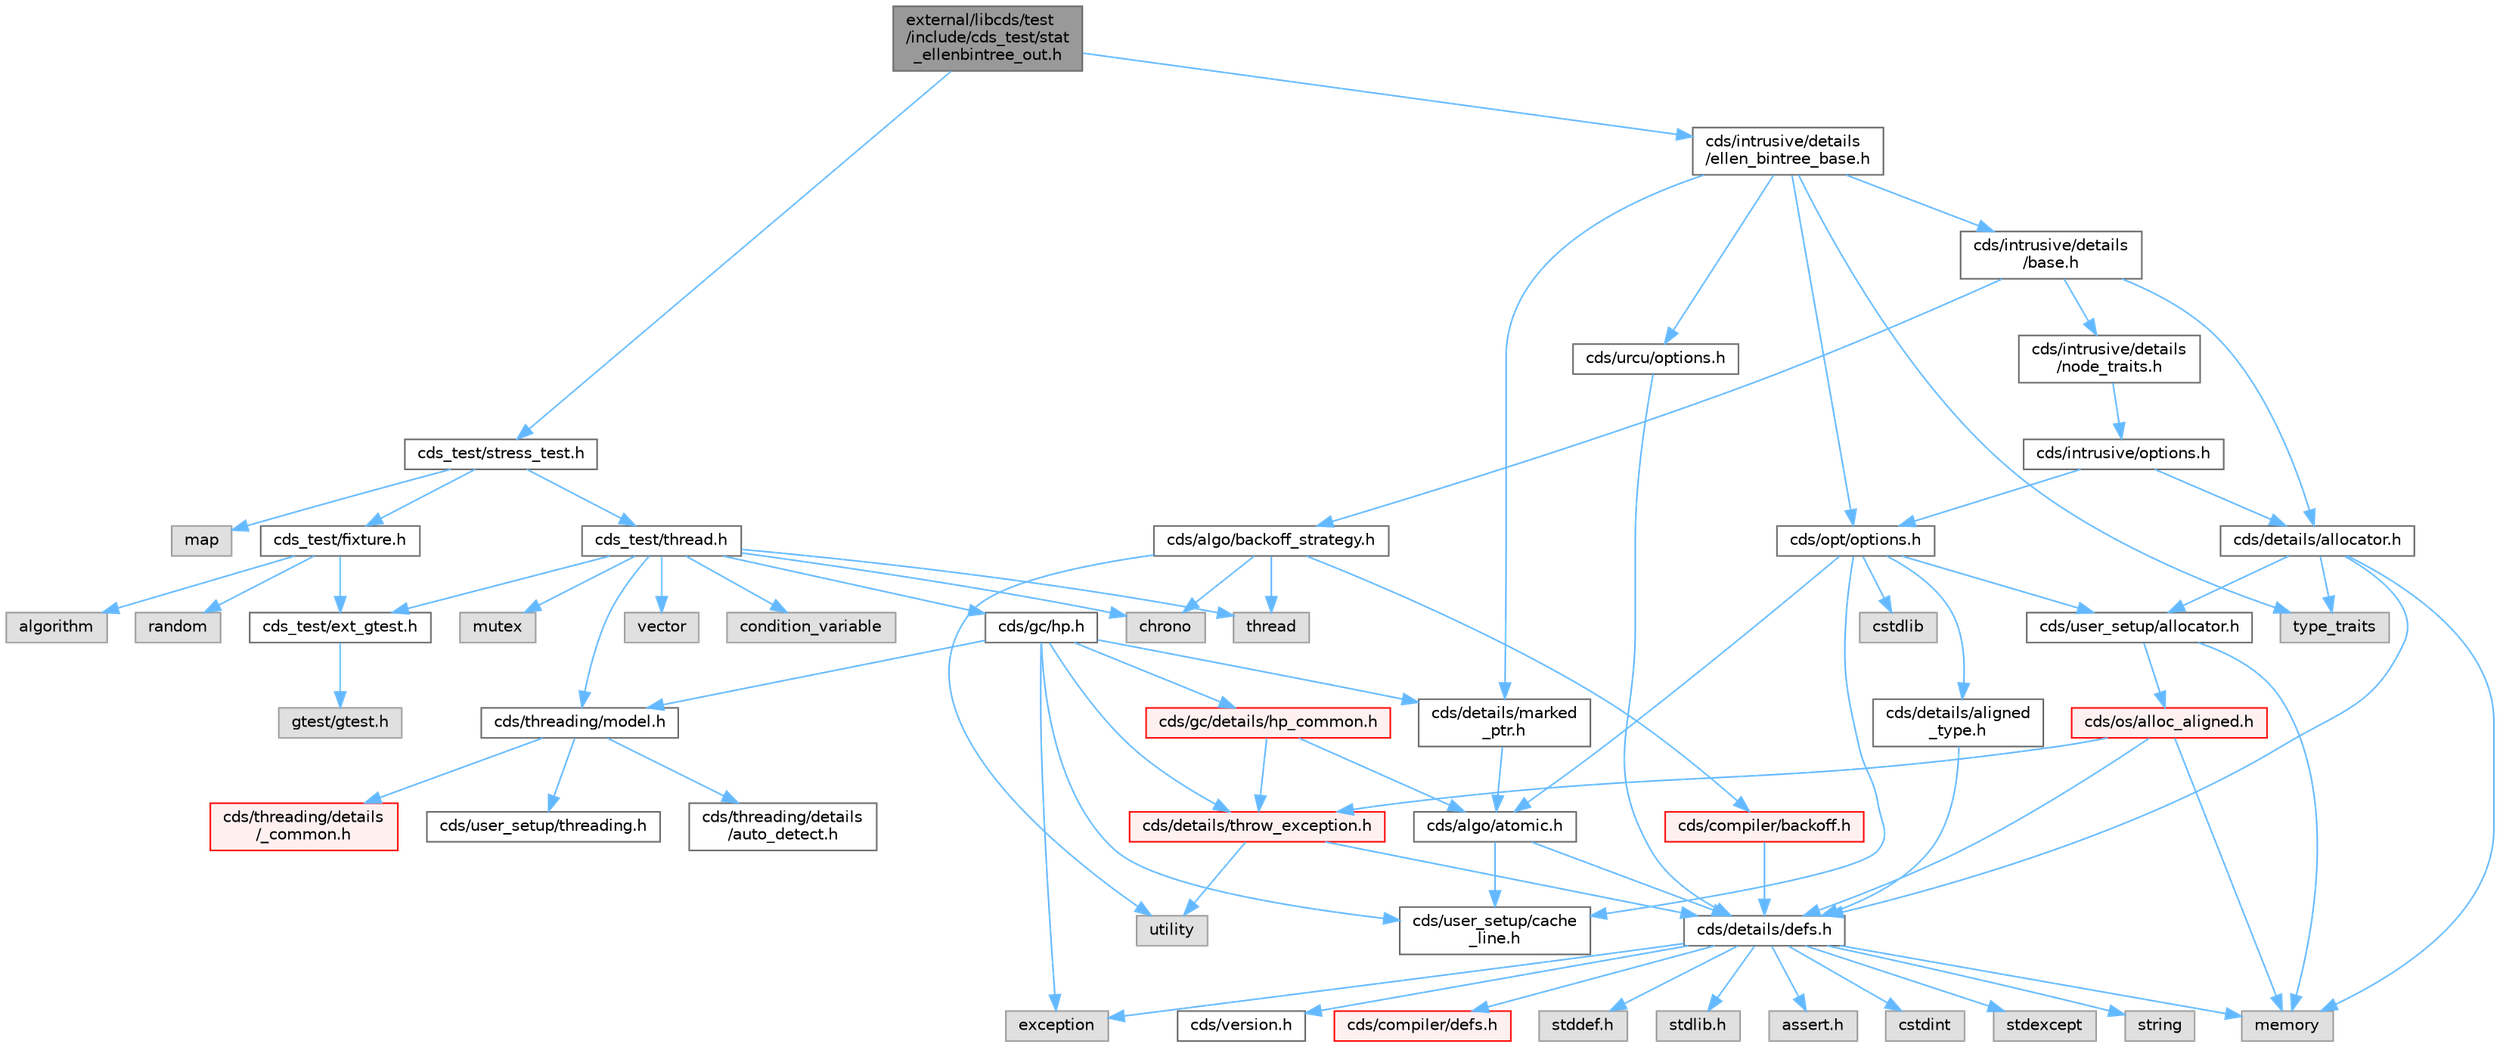 digraph "external/libcds/test/include/cds_test/stat_ellenbintree_out.h"
{
 // LATEX_PDF_SIZE
  bgcolor="transparent";
  edge [fontname=Helvetica,fontsize=10,labelfontname=Helvetica,labelfontsize=10];
  node [fontname=Helvetica,fontsize=10,shape=box,height=0.2,width=0.4];
  Node1 [id="Node000001",label="external/libcds/test\l/include/cds_test/stat\l_ellenbintree_out.h",height=0.2,width=0.4,color="gray40", fillcolor="grey60", style="filled", fontcolor="black",tooltip=" "];
  Node1 -> Node2 [id="edge76_Node000001_Node000002",color="steelblue1",style="solid",tooltip=" "];
  Node2 [id="Node000002",label="cds_test/stress_test.h",height=0.2,width=0.4,color="grey40", fillcolor="white", style="filled",URL="$stress__test_8h.html",tooltip=" "];
  Node2 -> Node3 [id="edge77_Node000002_Node000003",color="steelblue1",style="solid",tooltip=" "];
  Node3 [id="Node000003",label="map",height=0.2,width=0.4,color="grey60", fillcolor="#E0E0E0", style="filled",tooltip=" "];
  Node2 -> Node4 [id="edge78_Node000002_Node000004",color="steelblue1",style="solid",tooltip=" "];
  Node4 [id="Node000004",label="cds_test/fixture.h",height=0.2,width=0.4,color="grey40", fillcolor="white", style="filled",URL="$fixture_8h.html",tooltip=" "];
  Node4 -> Node5 [id="edge79_Node000004_Node000005",color="steelblue1",style="solid",tooltip=" "];
  Node5 [id="Node000005",label="cds_test/ext_gtest.h",height=0.2,width=0.4,color="grey40", fillcolor="white", style="filled",URL="$ext__gtest_8h.html",tooltip=" "];
  Node5 -> Node6 [id="edge80_Node000005_Node000006",color="steelblue1",style="solid",tooltip=" "];
  Node6 [id="Node000006",label="gtest/gtest.h",height=0.2,width=0.4,color="grey60", fillcolor="#E0E0E0", style="filled",tooltip=" "];
  Node4 -> Node7 [id="edge81_Node000004_Node000007",color="steelblue1",style="solid",tooltip=" "];
  Node7 [id="Node000007",label="algorithm",height=0.2,width=0.4,color="grey60", fillcolor="#E0E0E0", style="filled",tooltip=" "];
  Node4 -> Node8 [id="edge82_Node000004_Node000008",color="steelblue1",style="solid",tooltip=" "];
  Node8 [id="Node000008",label="random",height=0.2,width=0.4,color="grey60", fillcolor="#E0E0E0", style="filled",tooltip=" "];
  Node2 -> Node9 [id="edge83_Node000002_Node000009",color="steelblue1",style="solid",tooltip=" "];
  Node9 [id="Node000009",label="cds_test/thread.h",height=0.2,width=0.4,color="grey40", fillcolor="white", style="filled",URL="$test_2include_2cds__test_2thread_8h.html",tooltip=" "];
  Node9 -> Node5 [id="edge84_Node000009_Node000005",color="steelblue1",style="solid",tooltip=" "];
  Node9 -> Node10 [id="edge85_Node000009_Node000010",color="steelblue1",style="solid",tooltip=" "];
  Node10 [id="Node000010",label="vector",height=0.2,width=0.4,color="grey60", fillcolor="#E0E0E0", style="filled",tooltip=" "];
  Node9 -> Node11 [id="edge86_Node000009_Node000011",color="steelblue1",style="solid",tooltip=" "];
  Node11 [id="Node000011",label="thread",height=0.2,width=0.4,color="grey60", fillcolor="#E0E0E0", style="filled",tooltip=" "];
  Node9 -> Node12 [id="edge87_Node000009_Node000012",color="steelblue1",style="solid",tooltip=" "];
  Node12 [id="Node000012",label="condition_variable",height=0.2,width=0.4,color="grey60", fillcolor="#E0E0E0", style="filled",tooltip=" "];
  Node9 -> Node13 [id="edge88_Node000009_Node000013",color="steelblue1",style="solid",tooltip=" "];
  Node13 [id="Node000013",label="mutex",height=0.2,width=0.4,color="grey60", fillcolor="#E0E0E0", style="filled",tooltip=" "];
  Node9 -> Node14 [id="edge89_Node000009_Node000014",color="steelblue1",style="solid",tooltip=" "];
  Node14 [id="Node000014",label="chrono",height=0.2,width=0.4,color="grey60", fillcolor="#E0E0E0", style="filled",tooltip=" "];
  Node9 -> Node15 [id="edge90_Node000009_Node000015",color="steelblue1",style="solid",tooltip=" "];
  Node15 [id="Node000015",label="cds/threading/model.h",height=0.2,width=0.4,color="grey40", fillcolor="white", style="filled",URL="$model_8h.html",tooltip=" "];
  Node15 -> Node16 [id="edge91_Node000015_Node000016",color="steelblue1",style="solid",tooltip=" "];
  Node16 [id="Node000016",label="cds/threading/details\l/_common.h",height=0.2,width=0.4,color="red", fillcolor="#FFF0F0", style="filled",URL="$__common_8h.html",tooltip=" "];
  Node15 -> Node59 [id="edge92_Node000015_Node000059",color="steelblue1",style="solid",tooltip=" "];
  Node59 [id="Node000059",label="cds/user_setup/threading.h",height=0.2,width=0.4,color="grey40", fillcolor="white", style="filled",URL="$external_2libcds_2cds_2user__setup_2threading_8h.html",tooltip=" "];
  Node15 -> Node60 [id="edge93_Node000015_Node000060",color="steelblue1",style="solid",tooltip=" "];
  Node60 [id="Node000060",label="cds/threading/details\l/auto_detect.h",height=0.2,width=0.4,color="grey40", fillcolor="white", style="filled",URL="$auto__detect_8h.html",tooltip=" "];
  Node9 -> Node61 [id="edge94_Node000009_Node000061",color="steelblue1",style="solid",tooltip=" "];
  Node61 [id="Node000061",label="cds/gc/hp.h",height=0.2,width=0.4,color="grey40", fillcolor="white", style="filled",URL="$hp_8h.html",tooltip=" "];
  Node61 -> Node25 [id="edge95_Node000061_Node000025",color="steelblue1",style="solid",tooltip=" "];
  Node25 [id="Node000025",label="exception",height=0.2,width=0.4,color="grey60", fillcolor="#E0E0E0", style="filled",tooltip=" "];
  Node61 -> Node62 [id="edge96_Node000061_Node000062",color="steelblue1",style="solid",tooltip=" "];
  Node62 [id="Node000062",label="cds/gc/details/hp_common.h",height=0.2,width=0.4,color="red", fillcolor="#FFF0F0", style="filled",URL="$hp__common_8h.html",tooltip=" "];
  Node62 -> Node19 [id="edge97_Node000062_Node000019",color="steelblue1",style="solid",tooltip=" "];
  Node19 [id="Node000019",label="cds/algo/atomic.h",height=0.2,width=0.4,color="grey40", fillcolor="white", style="filled",URL="$external_2libcds_2cds_2algo_2atomic_8h.html",tooltip=" "];
  Node19 -> Node20 [id="edge98_Node000019_Node000020",color="steelblue1",style="solid",tooltip=" "];
  Node20 [id="Node000020",label="cds/details/defs.h",height=0.2,width=0.4,color="grey40", fillcolor="white", style="filled",URL="$details_2defs_8h.html",tooltip=" "];
  Node20 -> Node21 [id="edge99_Node000020_Node000021",color="steelblue1",style="solid",tooltip=" "];
  Node21 [id="Node000021",label="stddef.h",height=0.2,width=0.4,color="grey60", fillcolor="#E0E0E0", style="filled",tooltip=" "];
  Node20 -> Node22 [id="edge100_Node000020_Node000022",color="steelblue1",style="solid",tooltip=" "];
  Node22 [id="Node000022",label="stdlib.h",height=0.2,width=0.4,color="grey60", fillcolor="#E0E0E0", style="filled",tooltip=" "];
  Node20 -> Node23 [id="edge101_Node000020_Node000023",color="steelblue1",style="solid",tooltip=" "];
  Node23 [id="Node000023",label="assert.h",height=0.2,width=0.4,color="grey60", fillcolor="#E0E0E0", style="filled",tooltip=" "];
  Node20 -> Node24 [id="edge102_Node000020_Node000024",color="steelblue1",style="solid",tooltip=" "];
  Node24 [id="Node000024",label="cstdint",height=0.2,width=0.4,color="grey60", fillcolor="#E0E0E0", style="filled",tooltip=" "];
  Node20 -> Node25 [id="edge103_Node000020_Node000025",color="steelblue1",style="solid",tooltip=" "];
  Node20 -> Node26 [id="edge104_Node000020_Node000026",color="steelblue1",style="solid",tooltip=" "];
  Node26 [id="Node000026",label="stdexcept",height=0.2,width=0.4,color="grey60", fillcolor="#E0E0E0", style="filled",tooltip=" "];
  Node20 -> Node27 [id="edge105_Node000020_Node000027",color="steelblue1",style="solid",tooltip=" "];
  Node27 [id="Node000027",label="string",height=0.2,width=0.4,color="grey60", fillcolor="#E0E0E0", style="filled",tooltip=" "];
  Node20 -> Node28 [id="edge106_Node000020_Node000028",color="steelblue1",style="solid",tooltip=" "];
  Node28 [id="Node000028",label="memory",height=0.2,width=0.4,color="grey60", fillcolor="#E0E0E0", style="filled",tooltip=" "];
  Node20 -> Node29 [id="edge107_Node000020_Node000029",color="steelblue1",style="solid",tooltip=" "];
  Node29 [id="Node000029",label="cds/version.h",height=0.2,width=0.4,color="grey40", fillcolor="white", style="filled",URL="$external_2libcds_2cds_2version_8h.html",tooltip=" "];
  Node20 -> Node30 [id="edge108_Node000020_Node000030",color="steelblue1",style="solid",tooltip=" "];
  Node30 [id="Node000030",label="cds/compiler/defs.h",height=0.2,width=0.4,color="red", fillcolor="#FFF0F0", style="filled",URL="$compiler_2defs_8h.html",tooltip=" "];
  Node19 -> Node33 [id="edge109_Node000019_Node000033",color="steelblue1",style="solid",tooltip=" "];
  Node33 [id="Node000033",label="cds/user_setup/cache\l_line.h",height=0.2,width=0.4,color="grey40", fillcolor="white", style="filled",URL="$cache__line_8h.html",tooltip="Cache-line size definition"];
  Node62 -> Node49 [id="edge110_Node000062_Node000049",color="steelblue1",style="solid",tooltip=" "];
  Node49 [id="Node000049",label="cds/details/throw_exception.h",height=0.2,width=0.4,color="red", fillcolor="#FFF0F0", style="filled",URL="$throw__exception_8h.html",tooltip=" "];
  Node49 -> Node20 [id="edge111_Node000049_Node000020",color="steelblue1",style="solid",tooltip=" "];
  Node49 -> Node51 [id="edge112_Node000049_Node000051",color="steelblue1",style="solid",tooltip=" "];
  Node51 [id="Node000051",label="utility",height=0.2,width=0.4,color="grey60", fillcolor="#E0E0E0", style="filled",tooltip=" "];
  Node61 -> Node15 [id="edge113_Node000061_Node000015",color="steelblue1",style="solid",tooltip=" "];
  Node61 -> Node49 [id="edge114_Node000061_Node000049",color="steelblue1",style="solid",tooltip=" "];
  Node61 -> Node55 [id="edge115_Node000061_Node000055",color="steelblue1",style="solid",tooltip=" "];
  Node55 [id="Node000055",label="cds/details/marked\l_ptr.h",height=0.2,width=0.4,color="grey40", fillcolor="white", style="filled",URL="$marked__ptr_8h.html",tooltip=" "];
  Node55 -> Node19 [id="edge116_Node000055_Node000019",color="steelblue1",style="solid",tooltip=" "];
  Node61 -> Node33 [id="edge117_Node000061_Node000033",color="steelblue1",style="solid",tooltip=" "];
  Node1 -> Node63 [id="edge118_Node000001_Node000063",color="steelblue1",style="solid",tooltip=" "];
  Node63 [id="Node000063",label="cds/intrusive/details\l/ellen_bintree_base.h",height=0.2,width=0.4,color="grey40", fillcolor="white", style="filled",URL="$intrusive_2details_2ellen__bintree__base_8h.html",tooltip=" "];
  Node63 -> Node36 [id="edge119_Node000063_Node000036",color="steelblue1",style="solid",tooltip=" "];
  Node36 [id="Node000036",label="type_traits",height=0.2,width=0.4,color="grey60", fillcolor="#E0E0E0", style="filled",tooltip=" "];
  Node63 -> Node64 [id="edge120_Node000063_Node000064",color="steelblue1",style="solid",tooltip=" "];
  Node64 [id="Node000064",label="cds/intrusive/details\l/base.h",height=0.2,width=0.4,color="grey40", fillcolor="white", style="filled",URL="$external_2libcds_2cds_2intrusive_2details_2base_8h.html",tooltip=" "];
  Node64 -> Node65 [id="edge121_Node000064_Node000065",color="steelblue1",style="solid",tooltip=" "];
  Node65 [id="Node000065",label="cds/intrusive/details\l/node_traits.h",height=0.2,width=0.4,color="grey40", fillcolor="white", style="filled",URL="$node__traits_8h.html",tooltip=" "];
  Node65 -> Node66 [id="edge122_Node000065_Node000066",color="steelblue1",style="solid",tooltip=" "];
  Node66 [id="Node000066",label="cds/intrusive/options.h",height=0.2,width=0.4,color="grey40", fillcolor="white", style="filled",URL="$intrusive_2options_8h.html",tooltip=" "];
  Node66 -> Node67 [id="edge123_Node000066_Node000067",color="steelblue1",style="solid",tooltip=" "];
  Node67 [id="Node000067",label="cds/opt/options.h",height=0.2,width=0.4,color="grey40", fillcolor="white", style="filled",URL="$opt_2options_8h.html",tooltip=" "];
  Node67 -> Node48 [id="edge124_Node000067_Node000048",color="steelblue1",style="solid",tooltip=" "];
  Node48 [id="Node000048",label="cstdlib",height=0.2,width=0.4,color="grey60", fillcolor="#E0E0E0", style="filled",tooltip=" "];
  Node67 -> Node68 [id="edge125_Node000067_Node000068",color="steelblue1",style="solid",tooltip=" "];
  Node68 [id="Node000068",label="cds/details/aligned\l_type.h",height=0.2,width=0.4,color="grey40", fillcolor="white", style="filled",URL="$aligned__type_8h.html",tooltip=" "];
  Node68 -> Node20 [id="edge126_Node000068_Node000020",color="steelblue1",style="solid",tooltip=" "];
  Node67 -> Node37 [id="edge127_Node000067_Node000037",color="steelblue1",style="solid",tooltip=" "];
  Node37 [id="Node000037",label="cds/user_setup/allocator.h",height=0.2,width=0.4,color="grey40", fillcolor="white", style="filled",URL="$external_2libcds_2cds_2user__setup_2allocator_8h.html",tooltip="Default implementation of allocator classes."];
  Node37 -> Node28 [id="edge128_Node000037_Node000028",color="steelblue1",style="solid",tooltip=" "];
  Node37 -> Node38 [id="edge129_Node000037_Node000038",color="steelblue1",style="solid",tooltip=" "];
  Node38 [id="Node000038",label="cds/os/alloc_aligned.h",height=0.2,width=0.4,color="red", fillcolor="#FFF0F0", style="filled",URL="$alloc__aligned_8h.html",tooltip=" "];
  Node38 -> Node20 [id="edge130_Node000038_Node000020",color="steelblue1",style="solid",tooltip=" "];
  Node38 -> Node28 [id="edge131_Node000038_Node000028",color="steelblue1",style="solid",tooltip=" "];
  Node38 -> Node49 [id="edge132_Node000038_Node000049",color="steelblue1",style="solid",tooltip=" "];
  Node67 -> Node33 [id="edge133_Node000067_Node000033",color="steelblue1",style="solid",tooltip=" "];
  Node67 -> Node19 [id="edge134_Node000067_Node000019",color="steelblue1",style="solid",tooltip=" "];
  Node66 -> Node35 [id="edge135_Node000066_Node000035",color="steelblue1",style="solid",tooltip=" "];
  Node35 [id="Node000035",label="cds/details/allocator.h",height=0.2,width=0.4,color="grey40", fillcolor="white", style="filled",URL="$external_2libcds_2cds_2details_2allocator_8h.html",tooltip=" "];
  Node35 -> Node36 [id="edge136_Node000035_Node000036",color="steelblue1",style="solid",tooltip=" "];
  Node35 -> Node28 [id="edge137_Node000035_Node000028",color="steelblue1",style="solid",tooltip=" "];
  Node35 -> Node20 [id="edge138_Node000035_Node000020",color="steelblue1",style="solid",tooltip=" "];
  Node35 -> Node37 [id="edge139_Node000035_Node000037",color="steelblue1",style="solid",tooltip=" "];
  Node64 -> Node35 [id="edge140_Node000064_Node000035",color="steelblue1",style="solid",tooltip=" "];
  Node64 -> Node69 [id="edge141_Node000064_Node000069",color="steelblue1",style="solid",tooltip=" "];
  Node69 [id="Node000069",label="cds/algo/backoff_strategy.h",height=0.2,width=0.4,color="grey40", fillcolor="white", style="filled",URL="$backoff__strategy_8h.html",tooltip=" "];
  Node69 -> Node51 [id="edge142_Node000069_Node000051",color="steelblue1",style="solid",tooltip=" "];
  Node69 -> Node11 [id="edge143_Node000069_Node000011",color="steelblue1",style="solid",tooltip=" "];
  Node69 -> Node14 [id="edge144_Node000069_Node000014",color="steelblue1",style="solid",tooltip=" "];
  Node69 -> Node70 [id="edge145_Node000069_Node000070",color="steelblue1",style="solid",tooltip=" "];
  Node70 [id="Node000070",label="cds/compiler/backoff.h",height=0.2,width=0.4,color="red", fillcolor="#FFF0F0", style="filled",URL="$backoff_8h.html",tooltip=" "];
  Node70 -> Node20 [id="edge146_Node000070_Node000020",color="steelblue1",style="solid",tooltip=" "];
  Node63 -> Node67 [id="edge147_Node000063_Node000067",color="steelblue1",style="solid",tooltip=" "];
  Node63 -> Node72 [id="edge148_Node000063_Node000072",color="steelblue1",style="solid",tooltip=" "];
  Node72 [id="Node000072",label="cds/urcu/options.h",height=0.2,width=0.4,color="grey40", fillcolor="white", style="filled",URL="$urcu_2options_8h.html",tooltip=" "];
  Node72 -> Node20 [id="edge149_Node000072_Node000020",color="steelblue1",style="solid",tooltip=" "];
  Node63 -> Node55 [id="edge150_Node000063_Node000055",color="steelblue1",style="solid",tooltip=" "];
}
